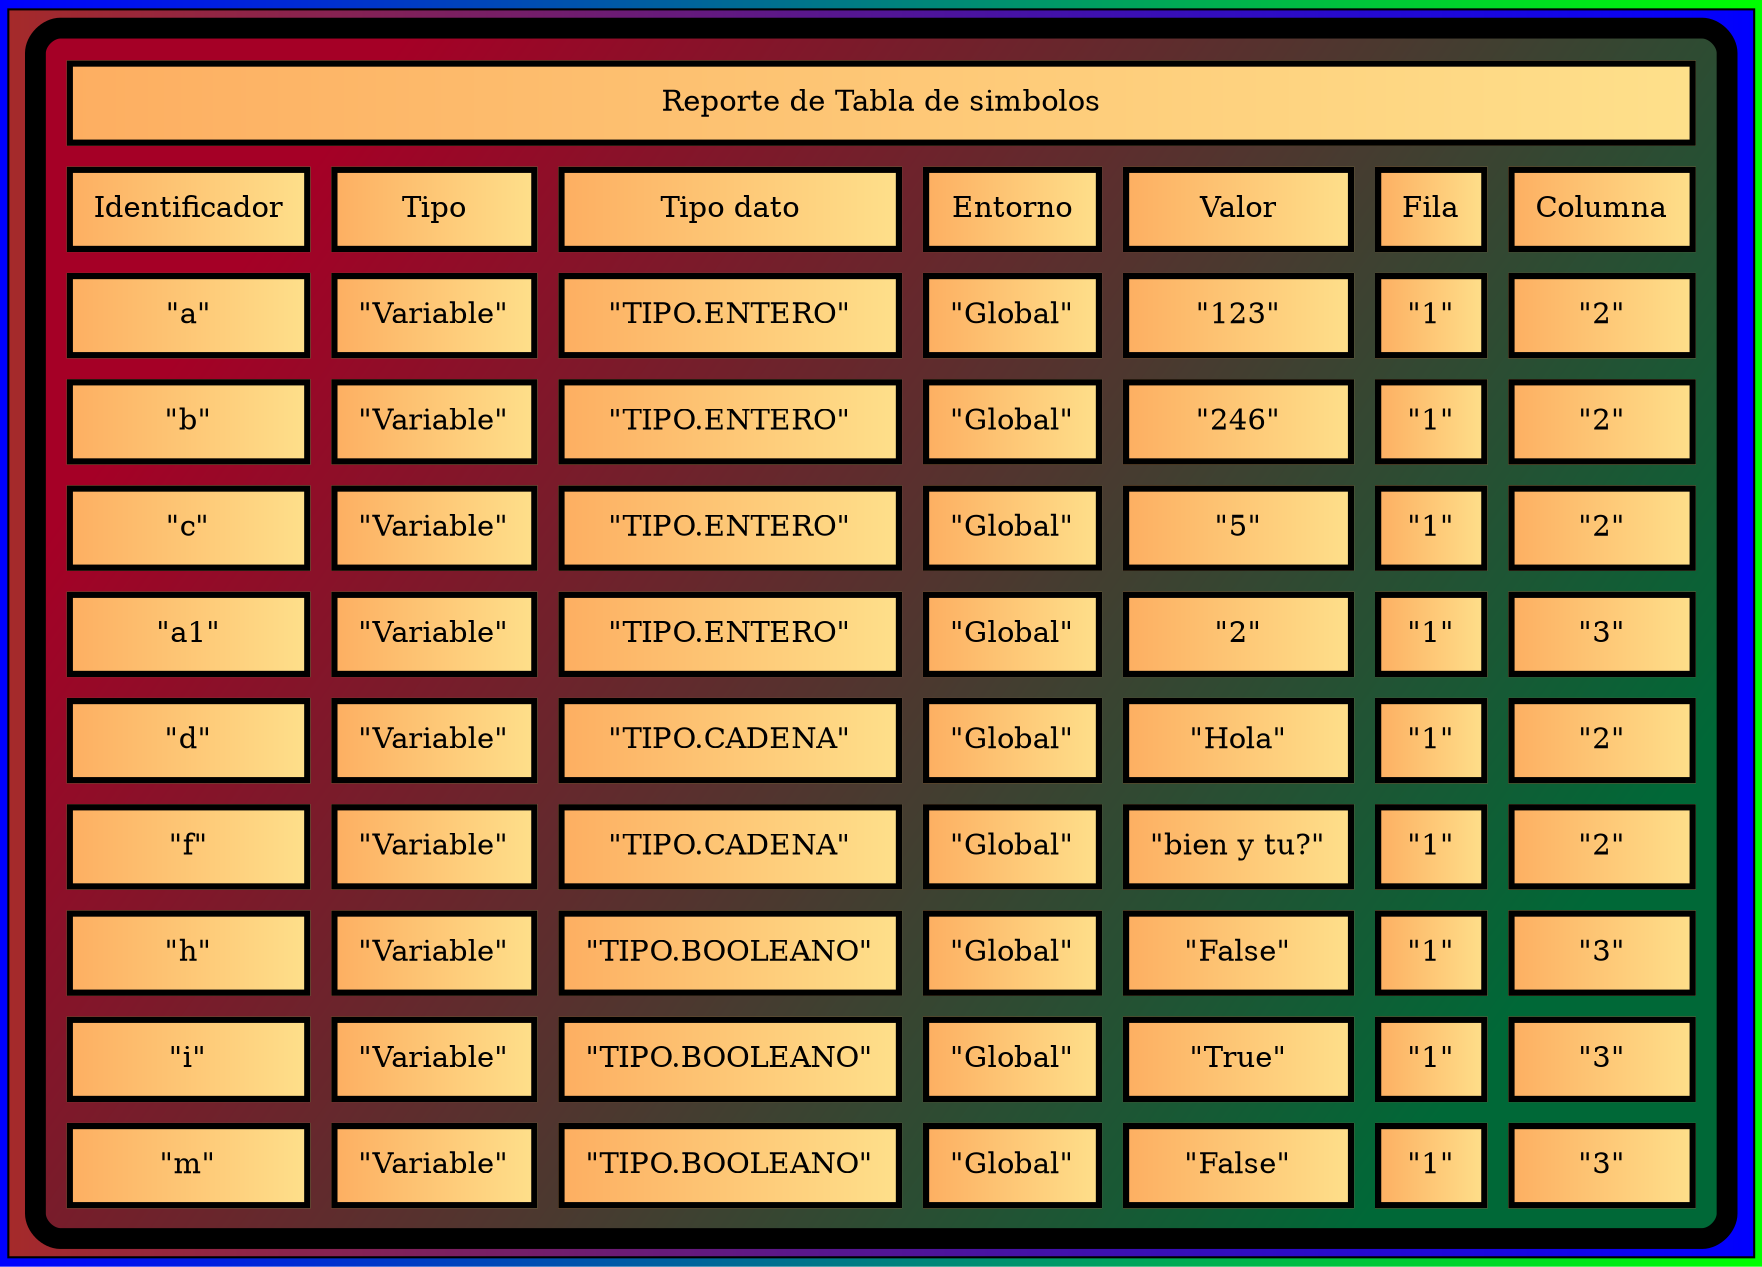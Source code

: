 digraph G {
bgcolor="blue:green" style="filled"
node [shape=record fillcolor="blue:brown" style="filled" gradientangle=180]
a0 [label=<
<TABLE border="10" cellspacing="10" cellpadding="10" style="rounded" bgcolor="/rdylgn11/1:/rdylgn11/11" gradientangle="315">
<TR>
<TD border="3" colspan="7" bgcolor="/rdylgn11/4:/rdylgn11/5">Reporte de Tabla de simbolos</TD>
</TR>
<TR>
<TD border="3"  bgcolor="/rdylgn11/4:/rdylgn11/5">Identificador</TD>
<TD border="3"  bgcolor="/rdylgn11/4:/rdylgn11/5">Tipo</TD>
<TD border="3"  bgcolor="/rdylgn11/4:/rdylgn11/5">Tipo dato</TD>
<TD border="3"  bgcolor="/rdylgn11/4:/rdylgn11/5">Entorno</TD>
<TD border="3"  bgcolor="/rdylgn11/4:/rdylgn11/5">Valor</TD>
<TD border="3"  bgcolor="/rdylgn11/4:/rdylgn11/5">Fila</TD>
<TD border="3"  bgcolor="/rdylgn11/4:/rdylgn11/5">Columna</TD>
</TR>
<TR>
<TD border="3"  bgcolor="/rdylgn11/4:/rdylgn11/5">"a"</TD>
<TD border="3"  bgcolor="/rdylgn11/4:/rdylgn11/5">"Variable"</TD>
<TD border="3"  bgcolor="/rdylgn11/4:/rdylgn11/5">"TIPO.ENTERO"</TD>
<TD border="3"  bgcolor="/rdylgn11/4:/rdylgn11/5">"Global"</TD>
<TD border="3"  bgcolor="/rdylgn11/4:/rdylgn11/5">"123"</TD>
<TD border="3"  bgcolor="/rdylgn11/4:/rdylgn11/5">"1"</TD>
<TD border="3"  bgcolor="/rdylgn11/4:/rdylgn11/5">"2"</TD>
</TR>
<TR>
<TD border="3"  bgcolor="/rdylgn11/4:/rdylgn11/5">"b"</TD>
<TD border="3"  bgcolor="/rdylgn11/4:/rdylgn11/5">"Variable"</TD>
<TD border="3"  bgcolor="/rdylgn11/4:/rdylgn11/5">"TIPO.ENTERO"</TD>
<TD border="3"  bgcolor="/rdylgn11/4:/rdylgn11/5">"Global"</TD>
<TD border="3"  bgcolor="/rdylgn11/4:/rdylgn11/5">"246"</TD>
<TD border="3"  bgcolor="/rdylgn11/4:/rdylgn11/5">"1"</TD>
<TD border="3"  bgcolor="/rdylgn11/4:/rdylgn11/5">"2"</TD>
</TR>
<TR>
<TD border="3"  bgcolor="/rdylgn11/4:/rdylgn11/5">"c"</TD>
<TD border="3"  bgcolor="/rdylgn11/4:/rdylgn11/5">"Variable"</TD>
<TD border="3"  bgcolor="/rdylgn11/4:/rdylgn11/5">"TIPO.ENTERO"</TD>
<TD border="3"  bgcolor="/rdylgn11/4:/rdylgn11/5">"Global"</TD>
<TD border="3"  bgcolor="/rdylgn11/4:/rdylgn11/5">"5"</TD>
<TD border="3"  bgcolor="/rdylgn11/4:/rdylgn11/5">"1"</TD>
<TD border="3"  bgcolor="/rdylgn11/4:/rdylgn11/5">"2"</TD>
</TR>
<TR>
<TD border="3"  bgcolor="/rdylgn11/4:/rdylgn11/5">"a1"</TD>
<TD border="3"  bgcolor="/rdylgn11/4:/rdylgn11/5">"Variable"</TD>
<TD border="3"  bgcolor="/rdylgn11/4:/rdylgn11/5">"TIPO.ENTERO"</TD>
<TD border="3"  bgcolor="/rdylgn11/4:/rdylgn11/5">"Global"</TD>
<TD border="3"  bgcolor="/rdylgn11/4:/rdylgn11/5">"2"</TD>
<TD border="3"  bgcolor="/rdylgn11/4:/rdylgn11/5">"1"</TD>
<TD border="3"  bgcolor="/rdylgn11/4:/rdylgn11/5">"3"</TD>
</TR>
<TR>
<TD border="3"  bgcolor="/rdylgn11/4:/rdylgn11/5">"d"</TD>
<TD border="3"  bgcolor="/rdylgn11/4:/rdylgn11/5">"Variable"</TD>
<TD border="3"  bgcolor="/rdylgn11/4:/rdylgn11/5">"TIPO.CADENA"</TD>
<TD border="3"  bgcolor="/rdylgn11/4:/rdylgn11/5">"Global"</TD>
<TD border="3"  bgcolor="/rdylgn11/4:/rdylgn11/5">"Hola"</TD>
<TD border="3"  bgcolor="/rdylgn11/4:/rdylgn11/5">"1"</TD>
<TD border="3"  bgcolor="/rdylgn11/4:/rdylgn11/5">"2"</TD>
</TR>
<TR>
<TD border="3"  bgcolor="/rdylgn11/4:/rdylgn11/5">"f"</TD>
<TD border="3"  bgcolor="/rdylgn11/4:/rdylgn11/5">"Variable"</TD>
<TD border="3"  bgcolor="/rdylgn11/4:/rdylgn11/5">"TIPO.CADENA"</TD>
<TD border="3"  bgcolor="/rdylgn11/4:/rdylgn11/5">"Global"</TD>
<TD border="3"  bgcolor="/rdylgn11/4:/rdylgn11/5">"bien y tu?"</TD>
<TD border="3"  bgcolor="/rdylgn11/4:/rdylgn11/5">"1"</TD>
<TD border="3"  bgcolor="/rdylgn11/4:/rdylgn11/5">"2"</TD>
</TR>
<TR>
<TD border="3"  bgcolor="/rdylgn11/4:/rdylgn11/5">"h"</TD>
<TD border="3"  bgcolor="/rdylgn11/4:/rdylgn11/5">"Variable"</TD>
<TD border="3"  bgcolor="/rdylgn11/4:/rdylgn11/5">"TIPO.BOOLEANO"</TD>
<TD border="3"  bgcolor="/rdylgn11/4:/rdylgn11/5">"Global"</TD>
<TD border="3"  bgcolor="/rdylgn11/4:/rdylgn11/5">"False"</TD>
<TD border="3"  bgcolor="/rdylgn11/4:/rdylgn11/5">"1"</TD>
<TD border="3"  bgcolor="/rdylgn11/4:/rdylgn11/5">"3"</TD>
</TR>
<TR>
<TD border="3"  bgcolor="/rdylgn11/4:/rdylgn11/5">"i"</TD>
<TD border="3"  bgcolor="/rdylgn11/4:/rdylgn11/5">"Variable"</TD>
<TD border="3"  bgcolor="/rdylgn11/4:/rdylgn11/5">"TIPO.BOOLEANO"</TD>
<TD border="3"  bgcolor="/rdylgn11/4:/rdylgn11/5">"Global"</TD>
<TD border="3"  bgcolor="/rdylgn11/4:/rdylgn11/5">"True"</TD>
<TD border="3"  bgcolor="/rdylgn11/4:/rdylgn11/5">"1"</TD>
<TD border="3"  bgcolor="/rdylgn11/4:/rdylgn11/5">"3"</TD>
</TR>
<TR>
<TD border="3"  bgcolor="/rdylgn11/4:/rdylgn11/5">"m"</TD>
<TD border="3"  bgcolor="/rdylgn11/4:/rdylgn11/5">"Variable"</TD>
<TD border="3"  bgcolor="/rdylgn11/4:/rdylgn11/5">"TIPO.BOOLEANO"</TD>
<TD border="3"  bgcolor="/rdylgn11/4:/rdylgn11/5">"Global"</TD>
<TD border="3"  bgcolor="/rdylgn11/4:/rdylgn11/5">"False"</TD>
<TD border="3"  bgcolor="/rdylgn11/4:/rdylgn11/5">"1"</TD>
<TD border="3"  bgcolor="/rdylgn11/4:/rdylgn11/5">"3"</TD>
</TR>
</TABLE>>];
}

